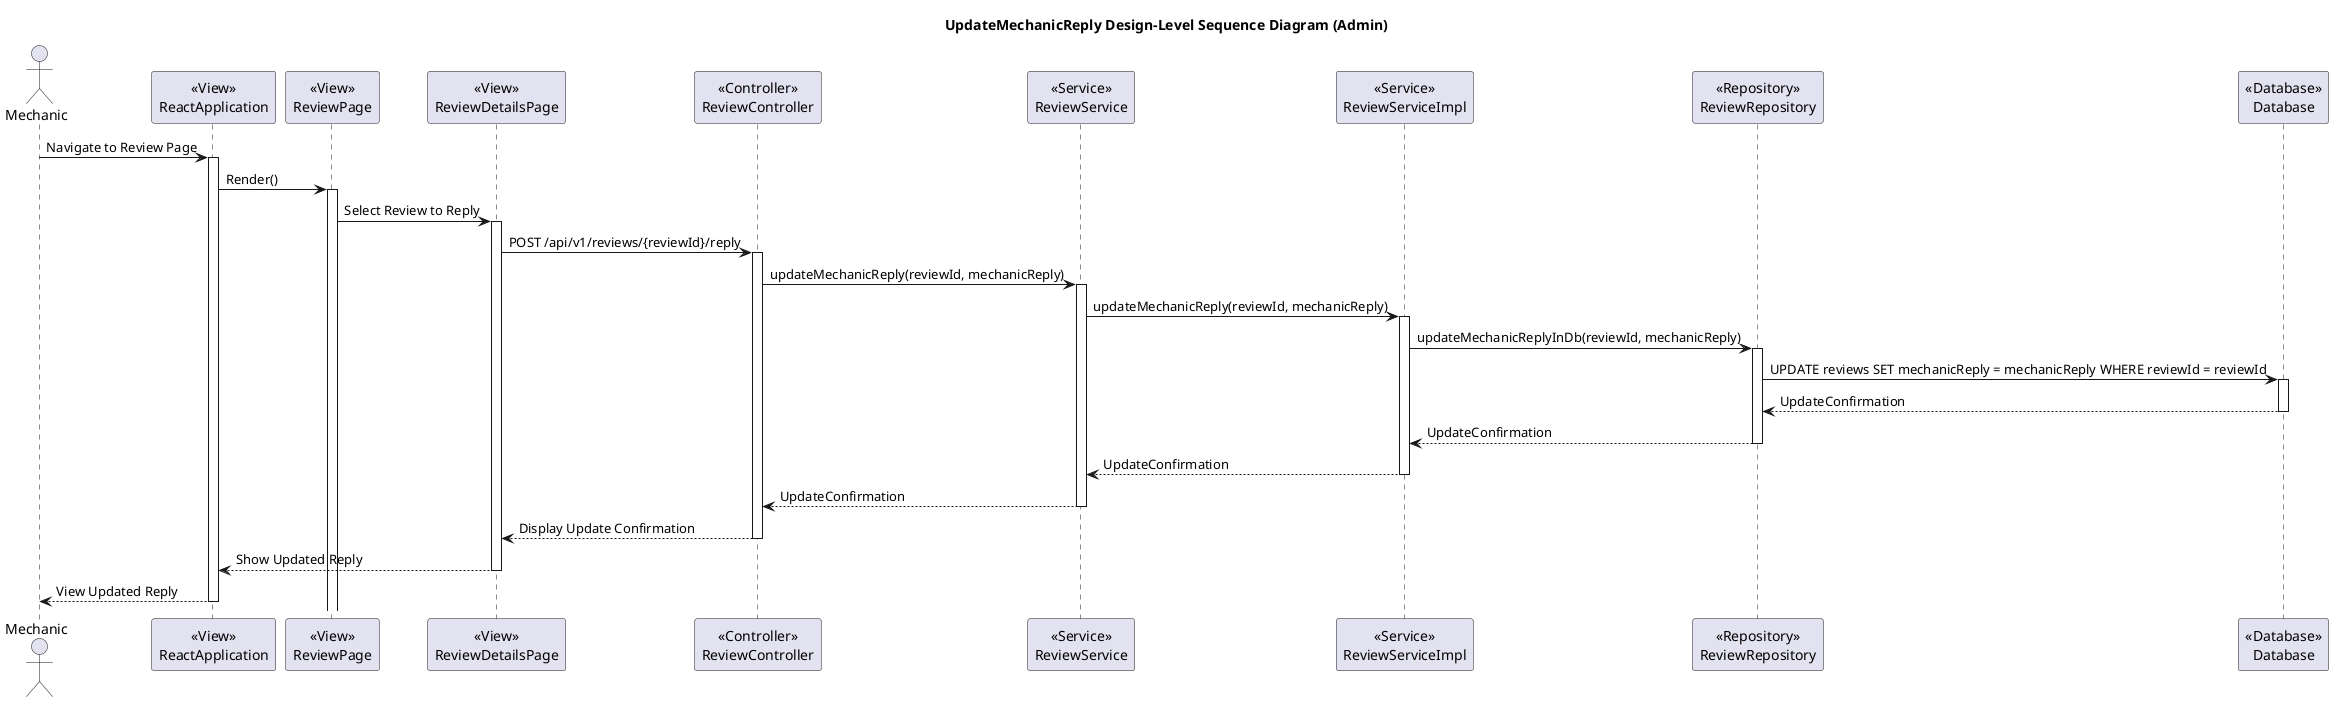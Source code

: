 @startuml
title UpdateMechanicReply Design-Level Sequence Diagram (Admin)

actor Mechanic

participant ReactApplication as "<<View>>\nReactApplication"
participant ReviewPage as "<<View>>\nReviewPage"
participant ReviewDetailsPage as "<<View>>\nReviewDetailsPage"
participant ReviewController as "<<Controller>>\nReviewController"
participant ReviewService as "<<Service>>\nReviewService"
participant ReviewServiceImpl as "<<Service>>\nReviewServiceImpl"
participant ReviewRepository as "<<Repository>>\nReviewRepository"
participant Database as "<<Database>>\nDatabase"

Mechanic -> ReactApplication: Navigate to Review Page
activate ReactApplication

ReactApplication -> ReviewPage: Render()
activate ReviewPage

ReviewPage -> ReviewDetailsPage: Select Review to Reply
activate ReviewDetailsPage

ReviewDetailsPage -> ReviewController: POST /api/v1/reviews/{reviewId}/reply
activate ReviewController

ReviewController -> ReviewService: updateMechanicReply(reviewId, mechanicReply)
activate ReviewService

ReviewService -> ReviewServiceImpl: updateMechanicReply(reviewId, mechanicReply)
activate ReviewServiceImpl

ReviewServiceImpl -> ReviewRepository: updateMechanicReplyInDb(reviewId, mechanicReply)
activate ReviewRepository

ReviewRepository -> Database: UPDATE reviews SET mechanicReply = mechanicReply WHERE reviewId = reviewId
activate Database

Database --> ReviewRepository: UpdateConfirmation
deactivate Database

ReviewRepository --> ReviewServiceImpl: UpdateConfirmation
deactivate ReviewRepository

ReviewServiceImpl --> ReviewService: UpdateConfirmation
deactivate ReviewServiceImpl

ReviewService --> ReviewController: UpdateConfirmation
deactivate ReviewService

ReviewController --> ReviewDetailsPage: Display Update Confirmation
deactivate ReviewController

ReviewDetailsPage --> ReactApplication: Show Updated Reply
deactivate ReviewDetailsPage

ReactApplication --> Mechanic: View Updated Reply
deactivate ReactApplication

@enduml
